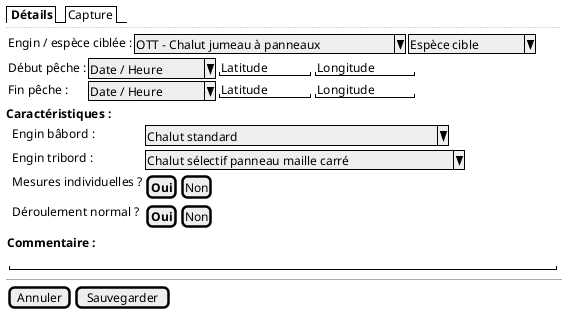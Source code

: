 @startsalt
{

  {/ <b> Détails | Capture }
  ..

    {
      { Engin / espèce ciblée : | ^ OTT - Chalut jumeau à panneaux ^ | ^ Espèce cible ^ }

      {
        Début pêche : | ^ Date / Heure ^ | "Latitude   " | "Longitude   "
        Fin pêche : | ^ Date / Heure ^ | "Latitude   " | "Longitude   "
      }
    }

    <b>Caractéristiques :

    {
      . | Engin bâbord : { ^ Chalut standard                    ^ }
      . | Engin tribord : { ^ Chalut sélectif panneau maille carré ^ }
      . | Mesures individuelles ? { [<b>Oui] | [Non] }
      . | Déroulement normal ? { [<b>Oui] | [Non] }
    }

    {
        <b>Commentaire :

        { "                                                                    "}
    }

  --

  {
    [Annuler] | [Sauvegarder]
  }
}
@endsalt
